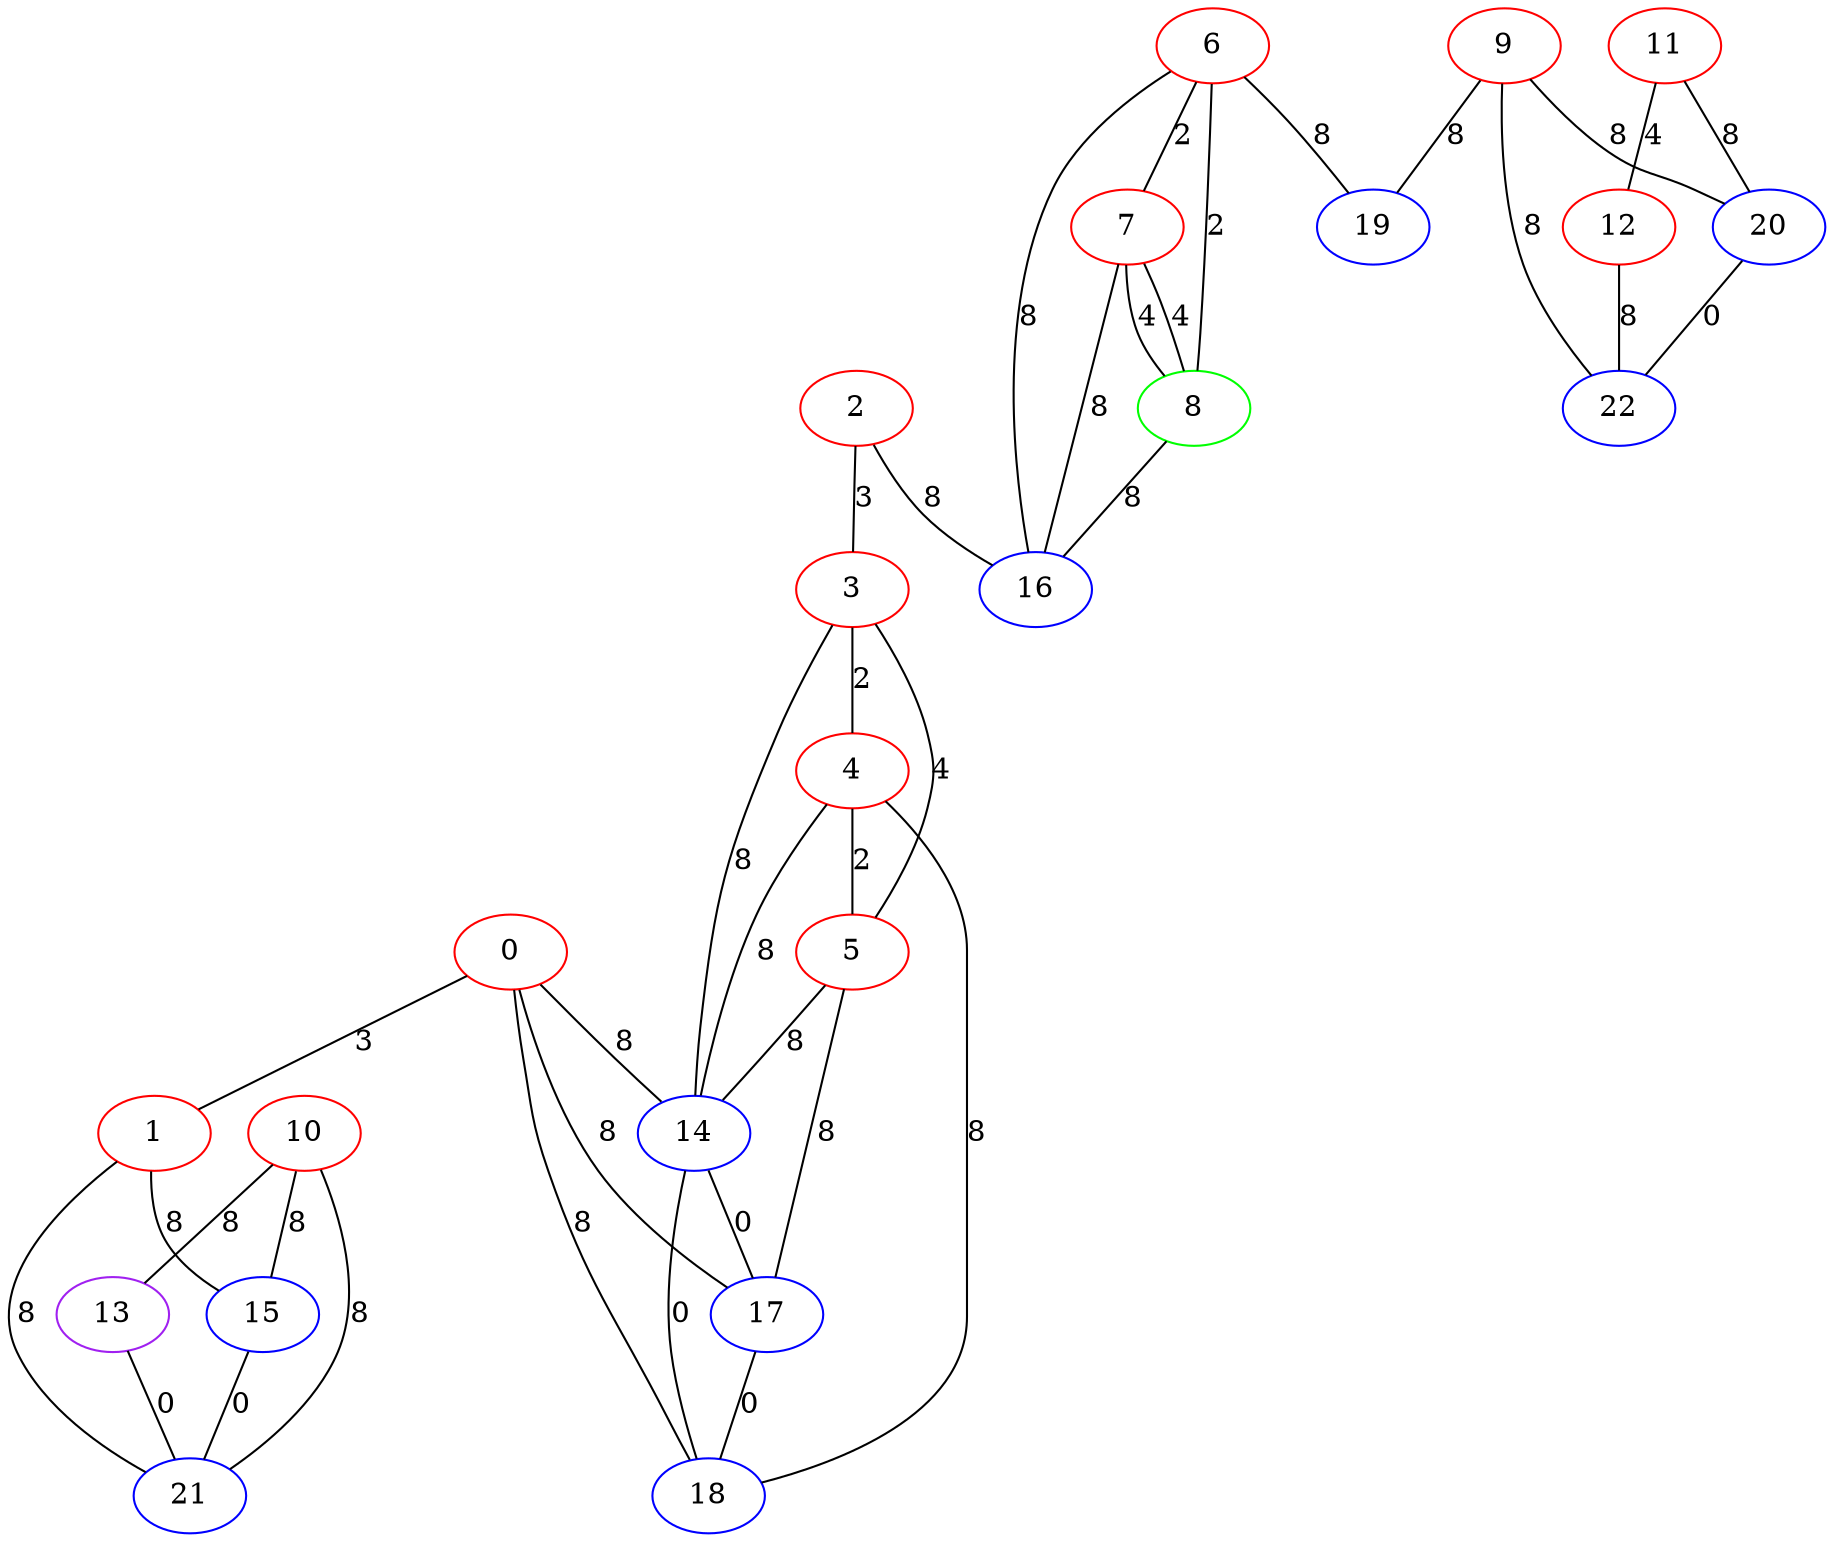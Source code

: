 graph "" {
0 [color=red, weight=1];
1 [color=red, weight=1];
2 [color=red, weight=1];
3 [color=red, weight=1];
4 [color=red, weight=1];
5 [color=red, weight=1];
6 [color=red, weight=1];
7 [color=red, weight=1];
8 [color=green, weight=2];
9 [color=red, weight=1];
10 [color=red, weight=1];
11 [color=red, weight=1];
12 [color=red, weight=1];
13 [color=purple, weight=4];
14 [color=blue, weight=3];
15 [color=blue, weight=3];
16 [color=blue, weight=3];
17 [color=blue, weight=3];
18 [color=blue, weight=3];
19 [color=blue, weight=3];
20 [color=blue, weight=3];
21 [color=blue, weight=3];
22 [color=blue, weight=3];
0 -- 1  [key=0, label=3];
0 -- 18  [key=0, label=8];
0 -- 14  [key=0, label=8];
0 -- 17  [key=0, label=8];
1 -- 21  [key=0, label=8];
1 -- 15  [key=0, label=8];
2 -- 16  [key=0, label=8];
2 -- 3  [key=0, label=3];
3 -- 4  [key=0, label=2];
3 -- 5  [key=0, label=4];
3 -- 14  [key=0, label=8];
4 -- 18  [key=0, label=8];
4 -- 5  [key=0, label=2];
4 -- 14  [key=0, label=8];
5 -- 17  [key=0, label=8];
5 -- 14  [key=0, label=8];
6 -- 8  [key=0, label=2];
6 -- 16  [key=0, label=8];
6 -- 19  [key=0, label=8];
6 -- 7  [key=0, label=2];
7 -- 8  [key=0, label=4];
7 -- 8  [key=1, label=4];
7 -- 16  [key=0, label=8];
8 -- 16  [key=0, label=8];
9 -- 19  [key=0, label=8];
9 -- 20  [key=0, label=8];
9 -- 22  [key=0, label=8];
10 -- 21  [key=0, label=8];
10 -- 13  [key=0, label=8];
10 -- 15  [key=0, label=8];
11 -- 20  [key=0, label=8];
11 -- 12  [key=0, label=4];
12 -- 22  [key=0, label=8];
13 -- 21  [key=0, label=0];
14 -- 17  [key=0, label=0];
14 -- 18  [key=0, label=0];
15 -- 21  [key=0, label=0];
17 -- 18  [key=0, label=0];
20 -- 22  [key=0, label=0];
}
